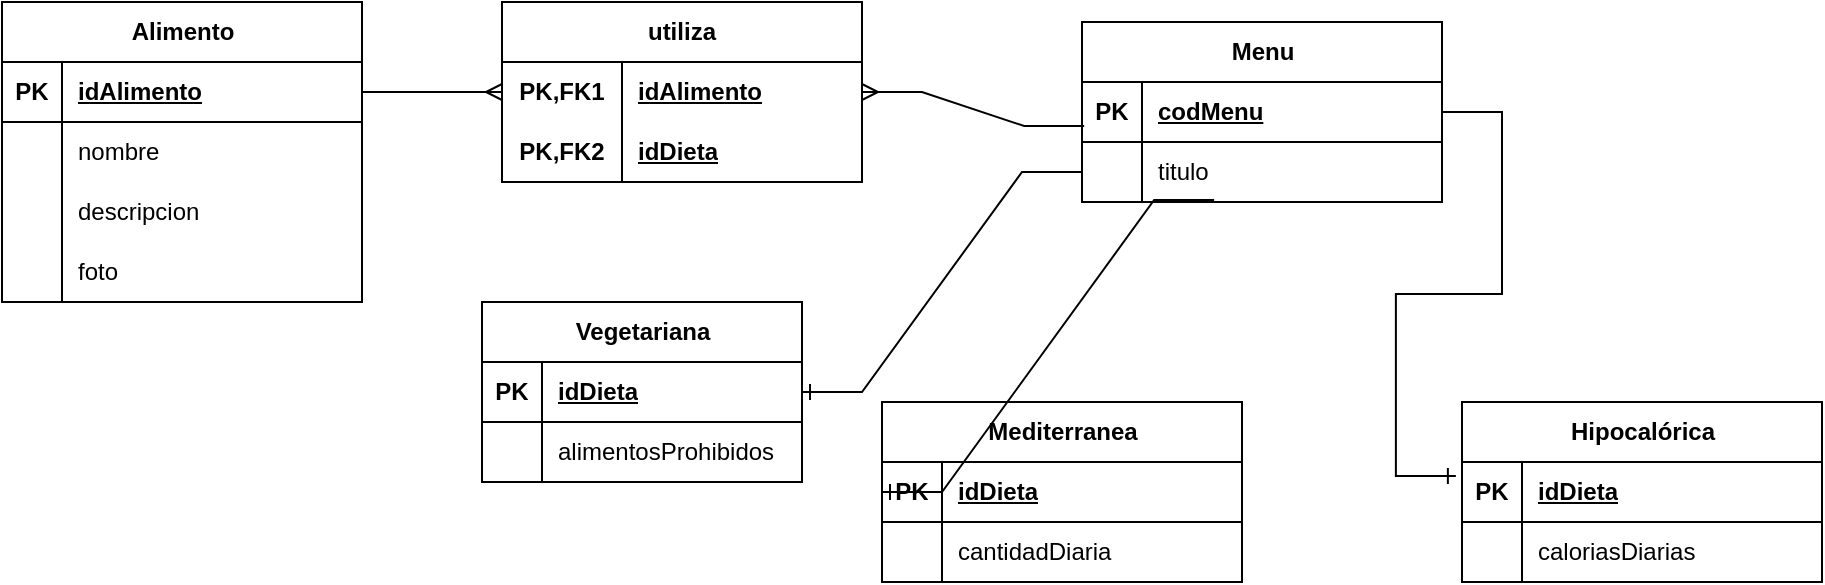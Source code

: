 <mxfile version="22.1.21" type="device">
  <diagram name="Página-1" id="oYY-aTcxlqG4oRUrxusF">
    <mxGraphModel dx="1434" dy="844" grid="1" gridSize="10" guides="1" tooltips="1" connect="1" arrows="1" fold="1" page="1" pageScale="1" pageWidth="827" pageHeight="1169" math="0" shadow="0">
      <root>
        <mxCell id="0" />
        <mxCell id="1" parent="0" />
        <mxCell id="V4Q_KxVvTnMEaKSa2x1a-1" value="Alimento" style="shape=table;startSize=30;container=1;collapsible=1;childLayout=tableLayout;fixedRows=1;rowLines=0;fontStyle=1;align=center;resizeLast=1;html=1;" vertex="1" parent="1">
          <mxGeometry x="20" y="30" width="180" height="150" as="geometry" />
        </mxCell>
        <mxCell id="V4Q_KxVvTnMEaKSa2x1a-2" value="" style="shape=tableRow;horizontal=0;startSize=0;swimlaneHead=0;swimlaneBody=0;fillColor=none;collapsible=0;dropTarget=0;points=[[0,0.5],[1,0.5]];portConstraint=eastwest;top=0;left=0;right=0;bottom=1;" vertex="1" parent="V4Q_KxVvTnMEaKSa2x1a-1">
          <mxGeometry y="30" width="180" height="30" as="geometry" />
        </mxCell>
        <mxCell id="V4Q_KxVvTnMEaKSa2x1a-3" value="PK" style="shape=partialRectangle;connectable=0;fillColor=none;top=0;left=0;bottom=0;right=0;fontStyle=1;overflow=hidden;whiteSpace=wrap;html=1;" vertex="1" parent="V4Q_KxVvTnMEaKSa2x1a-2">
          <mxGeometry width="30" height="30" as="geometry">
            <mxRectangle width="30" height="30" as="alternateBounds" />
          </mxGeometry>
        </mxCell>
        <mxCell id="V4Q_KxVvTnMEaKSa2x1a-4" value="idAlimento" style="shape=partialRectangle;connectable=0;fillColor=none;top=0;left=0;bottom=0;right=0;align=left;spacingLeft=6;fontStyle=5;overflow=hidden;whiteSpace=wrap;html=1;" vertex="1" parent="V4Q_KxVvTnMEaKSa2x1a-2">
          <mxGeometry x="30" width="150" height="30" as="geometry">
            <mxRectangle width="150" height="30" as="alternateBounds" />
          </mxGeometry>
        </mxCell>
        <mxCell id="V4Q_KxVvTnMEaKSa2x1a-5" value="" style="shape=tableRow;horizontal=0;startSize=0;swimlaneHead=0;swimlaneBody=0;fillColor=none;collapsible=0;dropTarget=0;points=[[0,0.5],[1,0.5]];portConstraint=eastwest;top=0;left=0;right=0;bottom=0;" vertex="1" parent="V4Q_KxVvTnMEaKSa2x1a-1">
          <mxGeometry y="60" width="180" height="30" as="geometry" />
        </mxCell>
        <mxCell id="V4Q_KxVvTnMEaKSa2x1a-6" value="" style="shape=partialRectangle;connectable=0;fillColor=none;top=0;left=0;bottom=0;right=0;editable=1;overflow=hidden;whiteSpace=wrap;html=1;" vertex="1" parent="V4Q_KxVvTnMEaKSa2x1a-5">
          <mxGeometry width="30" height="30" as="geometry">
            <mxRectangle width="30" height="30" as="alternateBounds" />
          </mxGeometry>
        </mxCell>
        <mxCell id="V4Q_KxVvTnMEaKSa2x1a-7" value="nombre" style="shape=partialRectangle;connectable=0;fillColor=none;top=0;left=0;bottom=0;right=0;align=left;spacingLeft=6;overflow=hidden;whiteSpace=wrap;html=1;" vertex="1" parent="V4Q_KxVvTnMEaKSa2x1a-5">
          <mxGeometry x="30" width="150" height="30" as="geometry">
            <mxRectangle width="150" height="30" as="alternateBounds" />
          </mxGeometry>
        </mxCell>
        <mxCell id="V4Q_KxVvTnMEaKSa2x1a-8" value="" style="shape=tableRow;horizontal=0;startSize=0;swimlaneHead=0;swimlaneBody=0;fillColor=none;collapsible=0;dropTarget=0;points=[[0,0.5],[1,0.5]];portConstraint=eastwest;top=0;left=0;right=0;bottom=0;" vertex="1" parent="V4Q_KxVvTnMEaKSa2x1a-1">
          <mxGeometry y="90" width="180" height="30" as="geometry" />
        </mxCell>
        <mxCell id="V4Q_KxVvTnMEaKSa2x1a-9" value="" style="shape=partialRectangle;connectable=0;fillColor=none;top=0;left=0;bottom=0;right=0;editable=1;overflow=hidden;whiteSpace=wrap;html=1;" vertex="1" parent="V4Q_KxVvTnMEaKSa2x1a-8">
          <mxGeometry width="30" height="30" as="geometry">
            <mxRectangle width="30" height="30" as="alternateBounds" />
          </mxGeometry>
        </mxCell>
        <mxCell id="V4Q_KxVvTnMEaKSa2x1a-10" value="descripcion" style="shape=partialRectangle;connectable=0;fillColor=none;top=0;left=0;bottom=0;right=0;align=left;spacingLeft=6;overflow=hidden;whiteSpace=wrap;html=1;" vertex="1" parent="V4Q_KxVvTnMEaKSa2x1a-8">
          <mxGeometry x="30" width="150" height="30" as="geometry">
            <mxRectangle width="150" height="30" as="alternateBounds" />
          </mxGeometry>
        </mxCell>
        <mxCell id="V4Q_KxVvTnMEaKSa2x1a-11" value="" style="shape=tableRow;horizontal=0;startSize=0;swimlaneHead=0;swimlaneBody=0;fillColor=none;collapsible=0;dropTarget=0;points=[[0,0.5],[1,0.5]];portConstraint=eastwest;top=0;left=0;right=0;bottom=0;" vertex="1" parent="V4Q_KxVvTnMEaKSa2x1a-1">
          <mxGeometry y="120" width="180" height="30" as="geometry" />
        </mxCell>
        <mxCell id="V4Q_KxVvTnMEaKSa2x1a-12" value="" style="shape=partialRectangle;connectable=0;fillColor=none;top=0;left=0;bottom=0;right=0;editable=1;overflow=hidden;whiteSpace=wrap;html=1;" vertex="1" parent="V4Q_KxVvTnMEaKSa2x1a-11">
          <mxGeometry width="30" height="30" as="geometry">
            <mxRectangle width="30" height="30" as="alternateBounds" />
          </mxGeometry>
        </mxCell>
        <mxCell id="V4Q_KxVvTnMEaKSa2x1a-13" value="foto" style="shape=partialRectangle;connectable=0;fillColor=none;top=0;left=0;bottom=0;right=0;align=left;spacingLeft=6;overflow=hidden;whiteSpace=wrap;html=1;" vertex="1" parent="V4Q_KxVvTnMEaKSa2x1a-11">
          <mxGeometry x="30" width="150" height="30" as="geometry">
            <mxRectangle width="150" height="30" as="alternateBounds" />
          </mxGeometry>
        </mxCell>
        <mxCell id="V4Q_KxVvTnMEaKSa2x1a-28" value="utiliza" style="shape=table;startSize=30;container=1;collapsible=1;childLayout=tableLayout;fixedRows=1;rowLines=0;fontStyle=1;align=center;resizeLast=1;html=1;whiteSpace=wrap;" vertex="1" parent="1">
          <mxGeometry x="270" y="30" width="180" height="90" as="geometry" />
        </mxCell>
        <mxCell id="V4Q_KxVvTnMEaKSa2x1a-29" value="" style="shape=tableRow;horizontal=0;startSize=0;swimlaneHead=0;swimlaneBody=0;fillColor=none;collapsible=0;dropTarget=0;points=[[0,0.5],[1,0.5]];portConstraint=eastwest;top=0;left=0;right=0;bottom=0;html=1;" vertex="1" parent="V4Q_KxVvTnMEaKSa2x1a-28">
          <mxGeometry y="30" width="180" height="30" as="geometry" />
        </mxCell>
        <mxCell id="V4Q_KxVvTnMEaKSa2x1a-30" value="PK,FK1" style="shape=partialRectangle;connectable=0;fillColor=none;top=0;left=0;bottom=0;right=0;fontStyle=1;overflow=hidden;html=1;whiteSpace=wrap;" vertex="1" parent="V4Q_KxVvTnMEaKSa2x1a-29">
          <mxGeometry width="60" height="30" as="geometry">
            <mxRectangle width="60" height="30" as="alternateBounds" />
          </mxGeometry>
        </mxCell>
        <mxCell id="V4Q_KxVvTnMEaKSa2x1a-31" value="idAlimento" style="shape=partialRectangle;connectable=0;fillColor=none;top=0;left=0;bottom=0;right=0;align=left;spacingLeft=6;fontStyle=5;overflow=hidden;html=1;whiteSpace=wrap;" vertex="1" parent="V4Q_KxVvTnMEaKSa2x1a-29">
          <mxGeometry x="60" width="120" height="30" as="geometry">
            <mxRectangle width="120" height="30" as="alternateBounds" />
          </mxGeometry>
        </mxCell>
        <mxCell id="V4Q_KxVvTnMEaKSa2x1a-32" value="" style="shape=tableRow;horizontal=0;startSize=0;swimlaneHead=0;swimlaneBody=0;fillColor=none;collapsible=0;dropTarget=0;points=[[0,0.5],[1,0.5]];portConstraint=eastwest;top=0;left=0;right=0;bottom=1;html=1;" vertex="1" parent="V4Q_KxVvTnMEaKSa2x1a-28">
          <mxGeometry y="60" width="180" height="30" as="geometry" />
        </mxCell>
        <mxCell id="V4Q_KxVvTnMEaKSa2x1a-33" value="PK,FK2" style="shape=partialRectangle;connectable=0;fillColor=none;top=0;left=0;bottom=0;right=0;fontStyle=1;overflow=hidden;html=1;whiteSpace=wrap;" vertex="1" parent="V4Q_KxVvTnMEaKSa2x1a-32">
          <mxGeometry width="60" height="30" as="geometry">
            <mxRectangle width="60" height="30" as="alternateBounds" />
          </mxGeometry>
        </mxCell>
        <mxCell id="V4Q_KxVvTnMEaKSa2x1a-34" value="idDieta" style="shape=partialRectangle;connectable=0;fillColor=none;top=0;left=0;bottom=0;right=0;align=left;spacingLeft=6;fontStyle=5;overflow=hidden;html=1;whiteSpace=wrap;" vertex="1" parent="V4Q_KxVvTnMEaKSa2x1a-32">
          <mxGeometry x="60" width="120" height="30" as="geometry">
            <mxRectangle width="120" height="30" as="alternateBounds" />
          </mxGeometry>
        </mxCell>
        <mxCell id="V4Q_KxVvTnMEaKSa2x1a-41" value="" style="edgeStyle=entityRelationEdgeStyle;fontSize=12;html=1;endArrow=ERmany;rounded=0;exitX=1;exitY=0.5;exitDx=0;exitDy=0;entryX=0;entryY=0.5;entryDx=0;entryDy=0;" edge="1" parent="1" source="V4Q_KxVvTnMEaKSa2x1a-2" target="V4Q_KxVvTnMEaKSa2x1a-29">
          <mxGeometry width="100" height="100" relative="1" as="geometry">
            <mxPoint x="280" y="380" as="sourcePoint" />
            <mxPoint x="380" y="280" as="targetPoint" />
          </mxGeometry>
        </mxCell>
        <mxCell id="V4Q_KxVvTnMEaKSa2x1a-42" value="Menu" style="shape=table;startSize=30;container=1;collapsible=1;childLayout=tableLayout;fixedRows=1;rowLines=0;fontStyle=1;align=center;resizeLast=1;html=1;" vertex="1" parent="1">
          <mxGeometry x="560" y="40" width="180" height="90" as="geometry" />
        </mxCell>
        <mxCell id="V4Q_KxVvTnMEaKSa2x1a-43" value="" style="shape=tableRow;horizontal=0;startSize=0;swimlaneHead=0;swimlaneBody=0;fillColor=none;collapsible=0;dropTarget=0;points=[[0,0.5],[1,0.5]];portConstraint=eastwest;top=0;left=0;right=0;bottom=1;" vertex="1" parent="V4Q_KxVvTnMEaKSa2x1a-42">
          <mxGeometry y="30" width="180" height="30" as="geometry" />
        </mxCell>
        <mxCell id="V4Q_KxVvTnMEaKSa2x1a-44" value="PK" style="shape=partialRectangle;connectable=0;fillColor=none;top=0;left=0;bottom=0;right=0;fontStyle=1;overflow=hidden;whiteSpace=wrap;html=1;" vertex="1" parent="V4Q_KxVvTnMEaKSa2x1a-43">
          <mxGeometry width="30" height="30" as="geometry">
            <mxRectangle width="30" height="30" as="alternateBounds" />
          </mxGeometry>
        </mxCell>
        <mxCell id="V4Q_KxVvTnMEaKSa2x1a-45" value="codMenu" style="shape=partialRectangle;connectable=0;fillColor=none;top=0;left=0;bottom=0;right=0;align=left;spacingLeft=6;fontStyle=5;overflow=hidden;whiteSpace=wrap;html=1;" vertex="1" parent="V4Q_KxVvTnMEaKSa2x1a-43">
          <mxGeometry x="30" width="150" height="30" as="geometry">
            <mxRectangle width="150" height="30" as="alternateBounds" />
          </mxGeometry>
        </mxCell>
        <mxCell id="V4Q_KxVvTnMEaKSa2x1a-46" value="" style="shape=tableRow;horizontal=0;startSize=0;swimlaneHead=0;swimlaneBody=0;fillColor=none;collapsible=0;dropTarget=0;points=[[0,0.5],[1,0.5]];portConstraint=eastwest;top=0;left=0;right=0;bottom=0;" vertex="1" parent="V4Q_KxVvTnMEaKSa2x1a-42">
          <mxGeometry y="60" width="180" height="30" as="geometry" />
        </mxCell>
        <mxCell id="V4Q_KxVvTnMEaKSa2x1a-47" value="" style="shape=partialRectangle;connectable=0;fillColor=none;top=0;left=0;bottom=0;right=0;editable=1;overflow=hidden;whiteSpace=wrap;html=1;" vertex="1" parent="V4Q_KxVvTnMEaKSa2x1a-46">
          <mxGeometry width="30" height="30" as="geometry">
            <mxRectangle width="30" height="30" as="alternateBounds" />
          </mxGeometry>
        </mxCell>
        <mxCell id="V4Q_KxVvTnMEaKSa2x1a-48" value="titulo" style="shape=partialRectangle;connectable=0;fillColor=none;top=0;left=0;bottom=0;right=0;align=left;spacingLeft=6;overflow=hidden;whiteSpace=wrap;html=1;" vertex="1" parent="V4Q_KxVvTnMEaKSa2x1a-46">
          <mxGeometry x="30" width="150" height="30" as="geometry">
            <mxRectangle width="150" height="30" as="alternateBounds" />
          </mxGeometry>
        </mxCell>
        <mxCell id="V4Q_KxVvTnMEaKSa2x1a-55" value="" style="edgeStyle=entityRelationEdgeStyle;fontSize=12;html=1;endArrow=ERmany;rounded=0;exitX=0.006;exitY=0.733;exitDx=0;exitDy=0;exitPerimeter=0;entryX=1;entryY=0.5;entryDx=0;entryDy=0;" edge="1" parent="1" source="V4Q_KxVvTnMEaKSa2x1a-43" target="V4Q_KxVvTnMEaKSa2x1a-29">
          <mxGeometry width="100" height="100" relative="1" as="geometry">
            <mxPoint x="540" y="200" as="sourcePoint" />
            <mxPoint x="380" y="280" as="targetPoint" />
          </mxGeometry>
        </mxCell>
        <mxCell id="V4Q_KxVvTnMEaKSa2x1a-56" value="Vegetariana" style="shape=table;startSize=30;container=1;collapsible=1;childLayout=tableLayout;fixedRows=1;rowLines=0;fontStyle=1;align=center;resizeLast=1;html=1;" vertex="1" parent="1">
          <mxGeometry x="260" y="180" width="160" height="90" as="geometry">
            <mxRectangle x="270" y="200" width="110" height="30" as="alternateBounds" />
          </mxGeometry>
        </mxCell>
        <mxCell id="V4Q_KxVvTnMEaKSa2x1a-57" value="" style="shape=tableRow;horizontal=0;startSize=0;swimlaneHead=0;swimlaneBody=0;fillColor=none;collapsible=0;dropTarget=0;points=[[0,0.5],[1,0.5]];portConstraint=eastwest;top=0;left=0;right=0;bottom=1;" vertex="1" parent="V4Q_KxVvTnMEaKSa2x1a-56">
          <mxGeometry y="30" width="160" height="30" as="geometry" />
        </mxCell>
        <mxCell id="V4Q_KxVvTnMEaKSa2x1a-58" value="PK" style="shape=partialRectangle;connectable=0;fillColor=none;top=0;left=0;bottom=0;right=0;fontStyle=1;overflow=hidden;whiteSpace=wrap;html=1;" vertex="1" parent="V4Q_KxVvTnMEaKSa2x1a-57">
          <mxGeometry width="30" height="30" as="geometry">
            <mxRectangle width="30" height="30" as="alternateBounds" />
          </mxGeometry>
        </mxCell>
        <mxCell id="V4Q_KxVvTnMEaKSa2x1a-59" value="idDieta" style="shape=partialRectangle;connectable=0;fillColor=none;top=0;left=0;bottom=0;right=0;align=left;spacingLeft=6;fontStyle=5;overflow=hidden;whiteSpace=wrap;html=1;" vertex="1" parent="V4Q_KxVvTnMEaKSa2x1a-57">
          <mxGeometry x="30" width="130" height="30" as="geometry">
            <mxRectangle width="130" height="30" as="alternateBounds" />
          </mxGeometry>
        </mxCell>
        <mxCell id="V4Q_KxVvTnMEaKSa2x1a-60" value="" style="shape=tableRow;horizontal=0;startSize=0;swimlaneHead=0;swimlaneBody=0;fillColor=none;collapsible=0;dropTarget=0;points=[[0,0.5],[1,0.5]];portConstraint=eastwest;top=0;left=0;right=0;bottom=0;" vertex="1" parent="V4Q_KxVvTnMEaKSa2x1a-56">
          <mxGeometry y="60" width="160" height="30" as="geometry" />
        </mxCell>
        <mxCell id="V4Q_KxVvTnMEaKSa2x1a-61" value="" style="shape=partialRectangle;connectable=0;fillColor=none;top=0;left=0;bottom=0;right=0;editable=1;overflow=hidden;whiteSpace=wrap;html=1;" vertex="1" parent="V4Q_KxVvTnMEaKSa2x1a-60">
          <mxGeometry width="30" height="30" as="geometry">
            <mxRectangle width="30" height="30" as="alternateBounds" />
          </mxGeometry>
        </mxCell>
        <mxCell id="V4Q_KxVvTnMEaKSa2x1a-62" value="alimentosProhibidos" style="shape=partialRectangle;connectable=0;fillColor=none;top=0;left=0;bottom=0;right=0;align=left;spacingLeft=6;overflow=hidden;whiteSpace=wrap;html=1;" vertex="1" parent="V4Q_KxVvTnMEaKSa2x1a-60">
          <mxGeometry x="30" width="130" height="30" as="geometry">
            <mxRectangle width="130" height="30" as="alternateBounds" />
          </mxGeometry>
        </mxCell>
        <mxCell id="V4Q_KxVvTnMEaKSa2x1a-69" value="" style="edgeStyle=entityRelationEdgeStyle;fontSize=12;html=1;endArrow=ERone;endFill=1;rounded=0;exitX=0;exitY=0.5;exitDx=0;exitDy=0;" edge="1" parent="1" source="V4Q_KxVvTnMEaKSa2x1a-46" target="V4Q_KxVvTnMEaKSa2x1a-57">
          <mxGeometry width="100" height="100" relative="1" as="geometry">
            <mxPoint x="280" y="380" as="sourcePoint" />
            <mxPoint x="380" y="280" as="targetPoint" />
          </mxGeometry>
        </mxCell>
        <mxCell id="V4Q_KxVvTnMEaKSa2x1a-70" value="Mediterranea" style="shape=table;startSize=30;container=1;collapsible=1;childLayout=tableLayout;fixedRows=1;rowLines=0;fontStyle=1;align=center;resizeLast=1;html=1;" vertex="1" parent="1">
          <mxGeometry x="460" y="230" width="180" height="90" as="geometry" />
        </mxCell>
        <mxCell id="V4Q_KxVvTnMEaKSa2x1a-71" value="" style="shape=tableRow;horizontal=0;startSize=0;swimlaneHead=0;swimlaneBody=0;fillColor=none;collapsible=0;dropTarget=0;points=[[0,0.5],[1,0.5]];portConstraint=eastwest;top=0;left=0;right=0;bottom=1;" vertex="1" parent="V4Q_KxVvTnMEaKSa2x1a-70">
          <mxGeometry y="30" width="180" height="30" as="geometry" />
        </mxCell>
        <mxCell id="V4Q_KxVvTnMEaKSa2x1a-72" value="PK" style="shape=partialRectangle;connectable=0;fillColor=none;top=0;left=0;bottom=0;right=0;fontStyle=1;overflow=hidden;whiteSpace=wrap;html=1;" vertex="1" parent="V4Q_KxVvTnMEaKSa2x1a-71">
          <mxGeometry width="30" height="30" as="geometry">
            <mxRectangle width="30" height="30" as="alternateBounds" />
          </mxGeometry>
        </mxCell>
        <mxCell id="V4Q_KxVvTnMEaKSa2x1a-73" value="idDieta" style="shape=partialRectangle;connectable=0;fillColor=none;top=0;left=0;bottom=0;right=0;align=left;spacingLeft=6;fontStyle=5;overflow=hidden;whiteSpace=wrap;html=1;" vertex="1" parent="V4Q_KxVvTnMEaKSa2x1a-71">
          <mxGeometry x="30" width="150" height="30" as="geometry">
            <mxRectangle width="150" height="30" as="alternateBounds" />
          </mxGeometry>
        </mxCell>
        <mxCell id="V4Q_KxVvTnMEaKSa2x1a-74" value="" style="shape=tableRow;horizontal=0;startSize=0;swimlaneHead=0;swimlaneBody=0;fillColor=none;collapsible=0;dropTarget=0;points=[[0,0.5],[1,0.5]];portConstraint=eastwest;top=0;left=0;right=0;bottom=0;" vertex="1" parent="V4Q_KxVvTnMEaKSa2x1a-70">
          <mxGeometry y="60" width="180" height="30" as="geometry" />
        </mxCell>
        <mxCell id="V4Q_KxVvTnMEaKSa2x1a-75" value="" style="shape=partialRectangle;connectable=0;fillColor=none;top=0;left=0;bottom=0;right=0;editable=1;overflow=hidden;whiteSpace=wrap;html=1;" vertex="1" parent="V4Q_KxVvTnMEaKSa2x1a-74">
          <mxGeometry width="30" height="30" as="geometry">
            <mxRectangle width="30" height="30" as="alternateBounds" />
          </mxGeometry>
        </mxCell>
        <mxCell id="V4Q_KxVvTnMEaKSa2x1a-76" value="cantidadDiaria" style="shape=partialRectangle;connectable=0;fillColor=none;top=0;left=0;bottom=0;right=0;align=left;spacingLeft=6;overflow=hidden;whiteSpace=wrap;html=1;" vertex="1" parent="V4Q_KxVvTnMEaKSa2x1a-74">
          <mxGeometry x="30" width="150" height="30" as="geometry">
            <mxRectangle width="150" height="30" as="alternateBounds" />
          </mxGeometry>
        </mxCell>
        <mxCell id="V4Q_KxVvTnMEaKSa2x1a-83" value="" style="edgeStyle=entityRelationEdgeStyle;fontSize=12;html=1;endArrow=ERone;endFill=1;rounded=0;exitX=0.367;exitY=0.967;exitDx=0;exitDy=0;exitPerimeter=0;entryX=0;entryY=0.5;entryDx=0;entryDy=0;" edge="1" parent="1" source="V4Q_KxVvTnMEaKSa2x1a-46" target="V4Q_KxVvTnMEaKSa2x1a-71">
          <mxGeometry width="100" height="100" relative="1" as="geometry">
            <mxPoint x="570" y="245" as="sourcePoint" />
            <mxPoint x="550" y="445" as="targetPoint" />
          </mxGeometry>
        </mxCell>
        <mxCell id="V4Q_KxVvTnMEaKSa2x1a-84" value="Hipocalórica" style="shape=table;startSize=30;container=1;collapsible=1;childLayout=tableLayout;fixedRows=1;rowLines=0;fontStyle=1;align=center;resizeLast=1;html=1;" vertex="1" parent="1">
          <mxGeometry x="750" y="230" width="180" height="90" as="geometry" />
        </mxCell>
        <mxCell id="V4Q_KxVvTnMEaKSa2x1a-85" value="" style="shape=tableRow;horizontal=0;startSize=0;swimlaneHead=0;swimlaneBody=0;fillColor=none;collapsible=0;dropTarget=0;points=[[0,0.5],[1,0.5]];portConstraint=eastwest;top=0;left=0;right=0;bottom=1;" vertex="1" parent="V4Q_KxVvTnMEaKSa2x1a-84">
          <mxGeometry y="30" width="180" height="30" as="geometry" />
        </mxCell>
        <mxCell id="V4Q_KxVvTnMEaKSa2x1a-86" value="PK" style="shape=partialRectangle;connectable=0;fillColor=none;top=0;left=0;bottom=0;right=0;fontStyle=1;overflow=hidden;whiteSpace=wrap;html=1;" vertex="1" parent="V4Q_KxVvTnMEaKSa2x1a-85">
          <mxGeometry width="30" height="30" as="geometry">
            <mxRectangle width="30" height="30" as="alternateBounds" />
          </mxGeometry>
        </mxCell>
        <mxCell id="V4Q_KxVvTnMEaKSa2x1a-87" value="idDieta" style="shape=partialRectangle;connectable=0;fillColor=none;top=0;left=0;bottom=0;right=0;align=left;spacingLeft=6;fontStyle=5;overflow=hidden;whiteSpace=wrap;html=1;" vertex="1" parent="V4Q_KxVvTnMEaKSa2x1a-85">
          <mxGeometry x="30" width="150" height="30" as="geometry">
            <mxRectangle width="150" height="30" as="alternateBounds" />
          </mxGeometry>
        </mxCell>
        <mxCell id="V4Q_KxVvTnMEaKSa2x1a-88" value="" style="shape=tableRow;horizontal=0;startSize=0;swimlaneHead=0;swimlaneBody=0;fillColor=none;collapsible=0;dropTarget=0;points=[[0,0.5],[1,0.5]];portConstraint=eastwest;top=0;left=0;right=0;bottom=0;" vertex="1" parent="V4Q_KxVvTnMEaKSa2x1a-84">
          <mxGeometry y="60" width="180" height="30" as="geometry" />
        </mxCell>
        <mxCell id="V4Q_KxVvTnMEaKSa2x1a-89" value="" style="shape=partialRectangle;connectable=0;fillColor=none;top=0;left=0;bottom=0;right=0;editable=1;overflow=hidden;whiteSpace=wrap;html=1;" vertex="1" parent="V4Q_KxVvTnMEaKSa2x1a-88">
          <mxGeometry width="30" height="30" as="geometry">
            <mxRectangle width="30" height="30" as="alternateBounds" />
          </mxGeometry>
        </mxCell>
        <mxCell id="V4Q_KxVvTnMEaKSa2x1a-90" value="caloriasDiarias" style="shape=partialRectangle;connectable=0;fillColor=none;top=0;left=0;bottom=0;right=0;align=left;spacingLeft=6;overflow=hidden;whiteSpace=wrap;html=1;" vertex="1" parent="V4Q_KxVvTnMEaKSa2x1a-88">
          <mxGeometry x="30" width="150" height="30" as="geometry">
            <mxRectangle width="150" height="30" as="alternateBounds" />
          </mxGeometry>
        </mxCell>
        <mxCell id="V4Q_KxVvTnMEaKSa2x1a-97" value="" style="edgeStyle=entityRelationEdgeStyle;fontSize=12;html=1;endArrow=ERone;endFill=1;rounded=0;exitX=1;exitY=0.5;exitDx=0;exitDy=0;entryX=-0.017;entryY=0.233;entryDx=0;entryDy=0;entryPerimeter=0;" edge="1" parent="1" source="V4Q_KxVvTnMEaKSa2x1a-43" target="V4Q_KxVvTnMEaKSa2x1a-85">
          <mxGeometry width="100" height="100" relative="1" as="geometry">
            <mxPoint x="780" y="110" as="sourcePoint" />
            <mxPoint x="640" y="220" as="targetPoint" />
          </mxGeometry>
        </mxCell>
      </root>
    </mxGraphModel>
  </diagram>
</mxfile>
